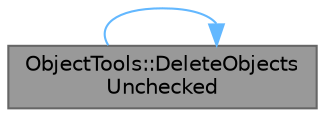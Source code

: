digraph "ObjectTools::DeleteObjectsUnchecked"
{
 // INTERACTIVE_SVG=YES
 // LATEX_PDF_SIZE
  bgcolor="transparent";
  edge [fontname=Helvetica,fontsize=10,labelfontname=Helvetica,labelfontsize=10];
  node [fontname=Helvetica,fontsize=10,shape=box,height=0.2,width=0.4];
  rankdir="LR";
  Node1 [id="Node000001",label="ObjectTools::DeleteObjects\lUnchecked",height=0.2,width=0.4,color="gray40", fillcolor="grey60", style="filled", fontcolor="black",tooltip="Deletes the list of objects without checking if they are still being used."];
  Node1 -> Node1 [id="edge1_Node000001_Node000001",color="steelblue1",style="solid",tooltip=" "];
}
